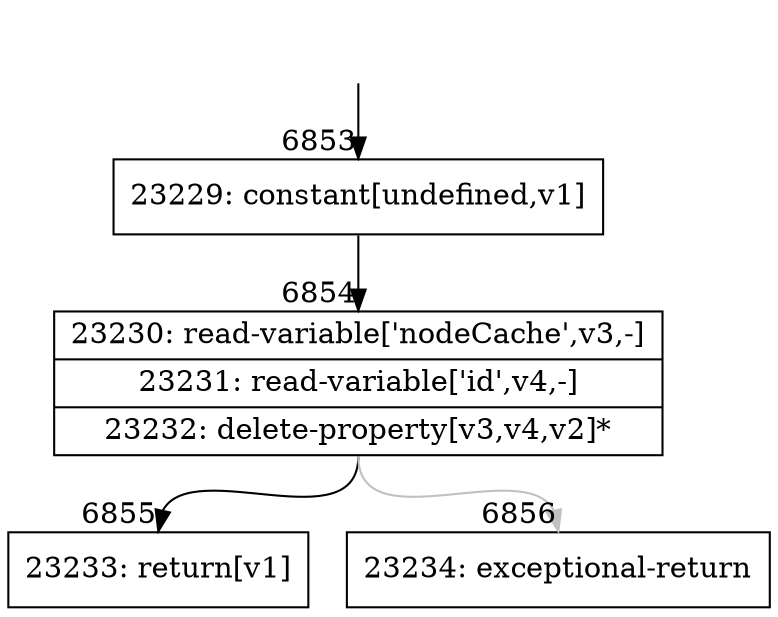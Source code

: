 digraph {
rankdir="TD"
BB_entry476[shape=none,label=""];
BB_entry476 -> BB6853 [tailport=s, headport=n, headlabel="    6853"]
BB6853 [shape=record label="{23229: constant[undefined,v1]}" ] 
BB6853 -> BB6854 [tailport=s, headport=n, headlabel="      6854"]
BB6854 [shape=record label="{23230: read-variable['nodeCache',v3,-]|23231: read-variable['id',v4,-]|23232: delete-property[v3,v4,v2]*}" ] 
BB6854 -> BB6855 [tailport=s, headport=n, headlabel="      6855"]
BB6854 -> BB6856 [tailport=s, headport=n, color=gray, headlabel="      6856"]
BB6855 [shape=record label="{23233: return[v1]}" ] 
BB6856 [shape=record label="{23234: exceptional-return}" ] 
//#$~ 11993
}
